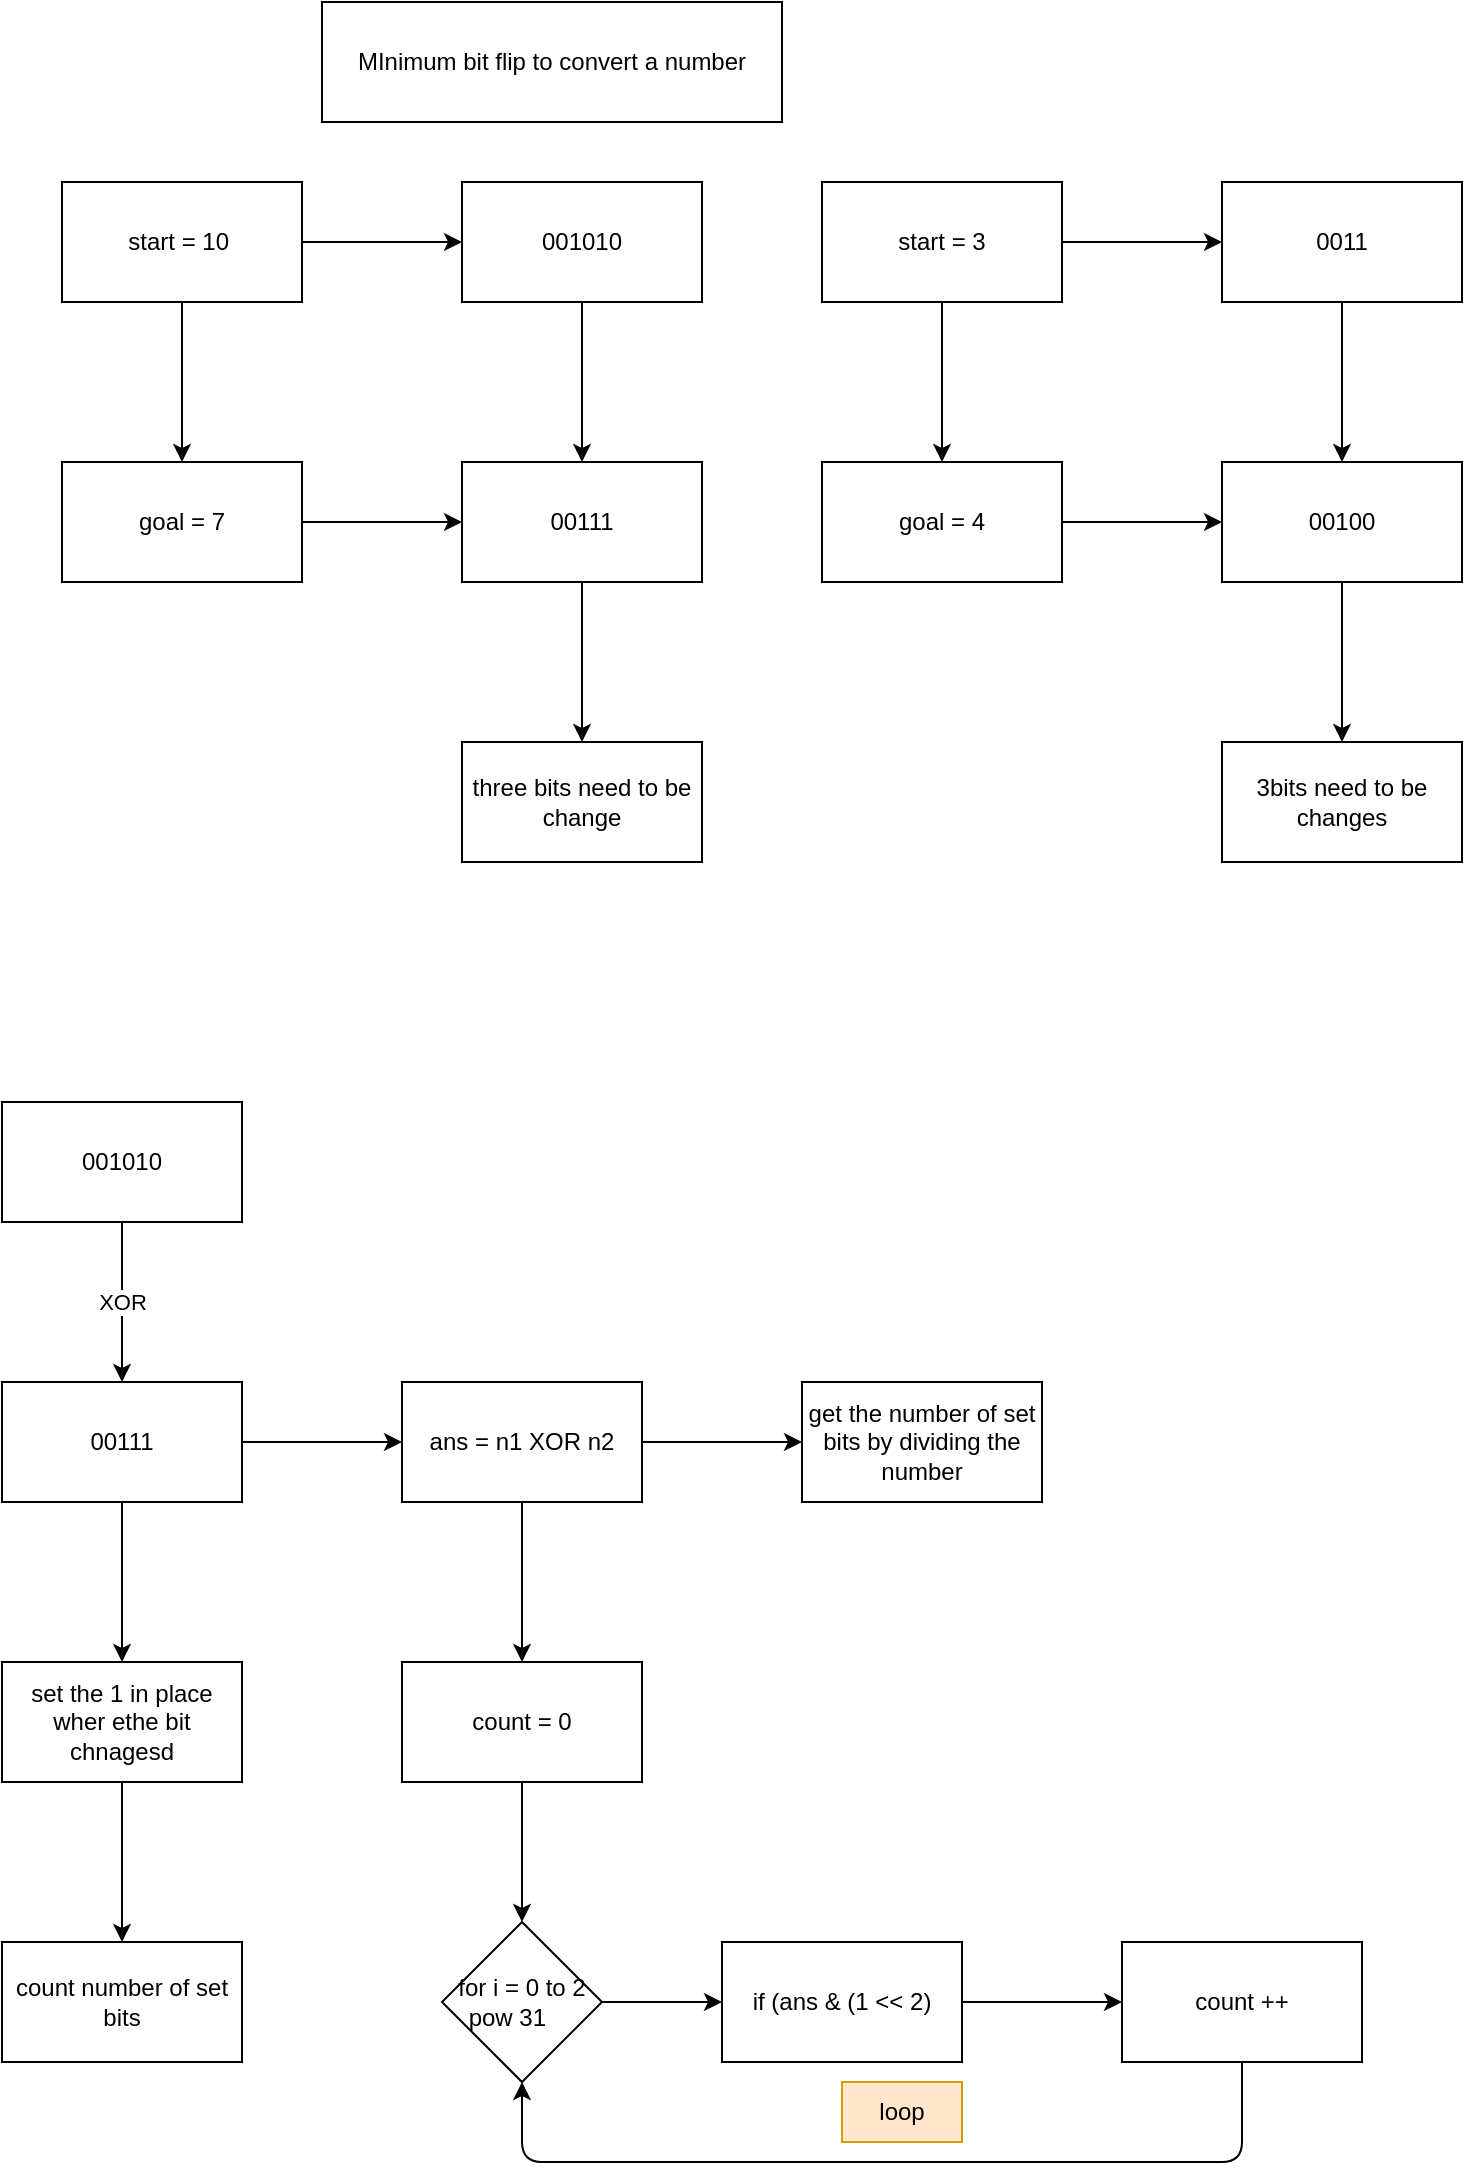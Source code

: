 <mxfile>
    <diagram id="FtAs3nRBM2NE8-JEvT-a" name="Page-1">
        <mxGraphModel dx="1146" dy="800" grid="1" gridSize="10" guides="1" tooltips="1" connect="1" arrows="1" fold="1" page="1" pageScale="1" pageWidth="827" pageHeight="1169" math="0" shadow="0">
            <root>
                <mxCell id="0"/>
                <mxCell id="1" parent="0"/>
                <mxCell id="2" value="MInimum bit flip to convert a number" style="whiteSpace=wrap;html=1;" vertex="1" parent="1">
                    <mxGeometry x="220" y="50" width="230" height="60" as="geometry"/>
                </mxCell>
                <mxCell id="6" value="" style="edgeStyle=none;html=1;" edge="1" parent="1" source="4" target="5">
                    <mxGeometry relative="1" as="geometry"/>
                </mxCell>
                <mxCell id="8" value="" style="edgeStyle=none;html=1;" edge="1" parent="1" source="4" target="7">
                    <mxGeometry relative="1" as="geometry"/>
                </mxCell>
                <mxCell id="4" value="start = 10&amp;nbsp;" style="whiteSpace=wrap;html=1;" vertex="1" parent="1">
                    <mxGeometry x="90" y="140" width="120" height="60" as="geometry"/>
                </mxCell>
                <mxCell id="10" value="" style="edgeStyle=none;html=1;" edge="1" parent="1" source="5" target="9">
                    <mxGeometry relative="1" as="geometry"/>
                </mxCell>
                <mxCell id="5" value="goal = 7" style="whiteSpace=wrap;html=1;" vertex="1" parent="1">
                    <mxGeometry x="90" y="280" width="120" height="60" as="geometry"/>
                </mxCell>
                <mxCell id="11" value="" style="edgeStyle=none;html=1;" edge="1" parent="1" source="7" target="9">
                    <mxGeometry relative="1" as="geometry"/>
                </mxCell>
                <mxCell id="7" value="001010" style="whiteSpace=wrap;html=1;" vertex="1" parent="1">
                    <mxGeometry x="290" y="140" width="120" height="60" as="geometry"/>
                </mxCell>
                <mxCell id="13" value="" style="edgeStyle=none;html=1;" edge="1" parent="1" source="9" target="12">
                    <mxGeometry relative="1" as="geometry"/>
                </mxCell>
                <mxCell id="9" value="00111" style="whiteSpace=wrap;html=1;" vertex="1" parent="1">
                    <mxGeometry x="290" y="280" width="120" height="60" as="geometry"/>
                </mxCell>
                <mxCell id="12" value="three bits need to be change" style="whiteSpace=wrap;html=1;" vertex="1" parent="1">
                    <mxGeometry x="290" y="420" width="120" height="60" as="geometry"/>
                </mxCell>
                <mxCell id="14" value="" style="edgeStyle=none;html=1;" edge="1" source="16" target="18" parent="1">
                    <mxGeometry relative="1" as="geometry"/>
                </mxCell>
                <mxCell id="15" value="" style="edgeStyle=none;html=1;" edge="1" source="16" target="20" parent="1">
                    <mxGeometry relative="1" as="geometry"/>
                </mxCell>
                <mxCell id="16" value="start = 3" style="whiteSpace=wrap;html=1;" vertex="1" parent="1">
                    <mxGeometry x="470" y="140" width="120" height="60" as="geometry"/>
                </mxCell>
                <mxCell id="17" value="" style="edgeStyle=none;html=1;" edge="1" source="18" target="22" parent="1">
                    <mxGeometry relative="1" as="geometry"/>
                </mxCell>
                <mxCell id="18" value="goal = 4" style="whiteSpace=wrap;html=1;" vertex="1" parent="1">
                    <mxGeometry x="470" y="280" width="120" height="60" as="geometry"/>
                </mxCell>
                <mxCell id="19" value="" style="edgeStyle=none;html=1;" edge="1" source="20" target="22" parent="1">
                    <mxGeometry relative="1" as="geometry"/>
                </mxCell>
                <mxCell id="20" value="0011" style="whiteSpace=wrap;html=1;" vertex="1" parent="1">
                    <mxGeometry x="670" y="140" width="120" height="60" as="geometry"/>
                </mxCell>
                <mxCell id="21" value="" style="edgeStyle=none;html=1;" edge="1" source="22" target="23" parent="1">
                    <mxGeometry relative="1" as="geometry"/>
                </mxCell>
                <mxCell id="22" value="00100" style="whiteSpace=wrap;html=1;" vertex="1" parent="1">
                    <mxGeometry x="670" y="280" width="120" height="60" as="geometry"/>
                </mxCell>
                <mxCell id="23" value="3bits need to be changes" style="whiteSpace=wrap;html=1;" vertex="1" parent="1">
                    <mxGeometry x="670" y="420" width="120" height="60" as="geometry"/>
                </mxCell>
                <mxCell id="24" value="XOR" style="edgeStyle=none;html=1;" edge="1" source="25" target="26" parent="1">
                    <mxGeometry relative="1" as="geometry"/>
                </mxCell>
                <mxCell id="25" value="001010" style="whiteSpace=wrap;html=1;" vertex="1" parent="1">
                    <mxGeometry x="60" y="600" width="120" height="60" as="geometry"/>
                </mxCell>
                <mxCell id="28" value="" style="edgeStyle=none;html=1;" edge="1" parent="1" source="26" target="27">
                    <mxGeometry relative="1" as="geometry"/>
                </mxCell>
                <mxCell id="32" value="" style="edgeStyle=none;html=1;" edge="1" parent="1" source="26" target="31">
                    <mxGeometry relative="1" as="geometry"/>
                </mxCell>
                <mxCell id="26" value="00111" style="whiteSpace=wrap;html=1;" vertex="1" parent="1">
                    <mxGeometry x="60" y="740" width="120" height="60" as="geometry"/>
                </mxCell>
                <mxCell id="30" value="" style="edgeStyle=none;html=1;" edge="1" parent="1" source="27" target="29">
                    <mxGeometry relative="1" as="geometry"/>
                </mxCell>
                <mxCell id="27" value="set the 1 in place wher ethe bit chnagesd" style="whiteSpace=wrap;html=1;" vertex="1" parent="1">
                    <mxGeometry x="60" y="880" width="120" height="60" as="geometry"/>
                </mxCell>
                <mxCell id="29" value="count number of set bits" style="whiteSpace=wrap;html=1;" vertex="1" parent="1">
                    <mxGeometry x="60" y="1020" width="120" height="60" as="geometry"/>
                </mxCell>
                <mxCell id="34" value="" style="edgeStyle=none;html=1;" edge="1" parent="1" source="31" target="33">
                    <mxGeometry relative="1" as="geometry"/>
                </mxCell>
                <mxCell id="42" value="" style="edgeStyle=none;html=1;" edge="1" parent="1" source="31" target="41">
                    <mxGeometry relative="1" as="geometry"/>
                </mxCell>
                <mxCell id="31" value="ans = n1 XOR n2" style="whiteSpace=wrap;html=1;" vertex="1" parent="1">
                    <mxGeometry x="260" y="740" width="120" height="60" as="geometry"/>
                </mxCell>
                <mxCell id="36" value="" style="edgeStyle=none;html=1;" edge="1" parent="1" source="33" target="35">
                    <mxGeometry relative="1" as="geometry"/>
                </mxCell>
                <mxCell id="33" value="count = 0" style="whiteSpace=wrap;html=1;" vertex="1" parent="1">
                    <mxGeometry x="260" y="880" width="120" height="60" as="geometry"/>
                </mxCell>
                <mxCell id="38" value="" style="edgeStyle=none;html=1;" edge="1" parent="1" source="35" target="37">
                    <mxGeometry relative="1" as="geometry"/>
                </mxCell>
                <mxCell id="35" value="for i = 0 to 2 pow 31&lt;span style=&quot;white-space: pre;&quot;&gt;&#x9;&lt;/span&gt;" style="rhombus;whiteSpace=wrap;html=1;" vertex="1" parent="1">
                    <mxGeometry x="280" y="1010" width="80" height="80" as="geometry"/>
                </mxCell>
                <mxCell id="40" value="" style="edgeStyle=none;html=1;" edge="1" parent="1" source="37" target="39">
                    <mxGeometry relative="1" as="geometry"/>
                </mxCell>
                <mxCell id="37" value="if (ans &amp;amp; (1 &amp;lt;&amp;lt; 2)" style="whiteSpace=wrap;html=1;" vertex="1" parent="1">
                    <mxGeometry x="420" y="1020" width="120" height="60" as="geometry"/>
                </mxCell>
                <mxCell id="43" style="edgeStyle=none;html=1;entryX=0.5;entryY=1;entryDx=0;entryDy=0;" edge="1" parent="1" source="39" target="35">
                    <mxGeometry relative="1" as="geometry">
                        <Array as="points">
                            <mxPoint x="680" y="1130"/>
                            <mxPoint x="320" y="1130"/>
                        </Array>
                    </mxGeometry>
                </mxCell>
                <mxCell id="39" value="count ++" style="whiteSpace=wrap;html=1;" vertex="1" parent="1">
                    <mxGeometry x="620" y="1020" width="120" height="60" as="geometry"/>
                </mxCell>
                <mxCell id="41" value="get the number of set bits by dividing the number" style="whiteSpace=wrap;html=1;" vertex="1" parent="1">
                    <mxGeometry x="460" y="740" width="120" height="60" as="geometry"/>
                </mxCell>
                <mxCell id="44" value="loop" style="text;strokeColor=#d79b00;align=center;fillColor=#ffe6cc;html=1;verticalAlign=middle;whiteSpace=wrap;rounded=0;" vertex="1" parent="1">
                    <mxGeometry x="480" y="1090" width="60" height="30" as="geometry"/>
                </mxCell>
            </root>
        </mxGraphModel>
    </diagram>
</mxfile>